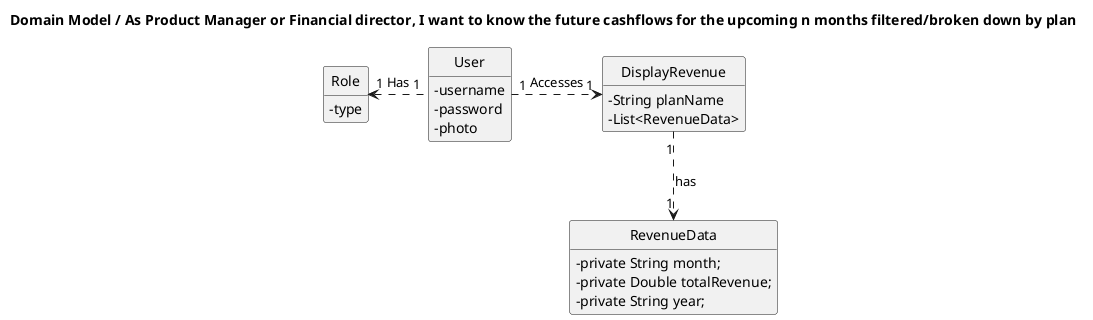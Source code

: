@startuml
'https://plantuml.com/sequence-diagram

title  Domain Model / As Product Manager or Financial director, I want to know the future cashflows for the upcoming n months filtered/broken down by plan

skinparam classAttributeIconSize 0
hide circle
hide methods

class User{
    -username
    -password
    -photo
}

class DisplayRevenue{
   - String planName
   -List<RevenueData>
}
class RevenueData{
    - private String month;
    - private Double totalRevenue;
     -private String year;
}
class Role{
    -type
}


Role "1" <.right. "1" User: Has
User "1" .right.> "1" DisplayRevenue: Accesses
DisplayRevenue "1" .down.> "1" RevenueData: has


@enduml